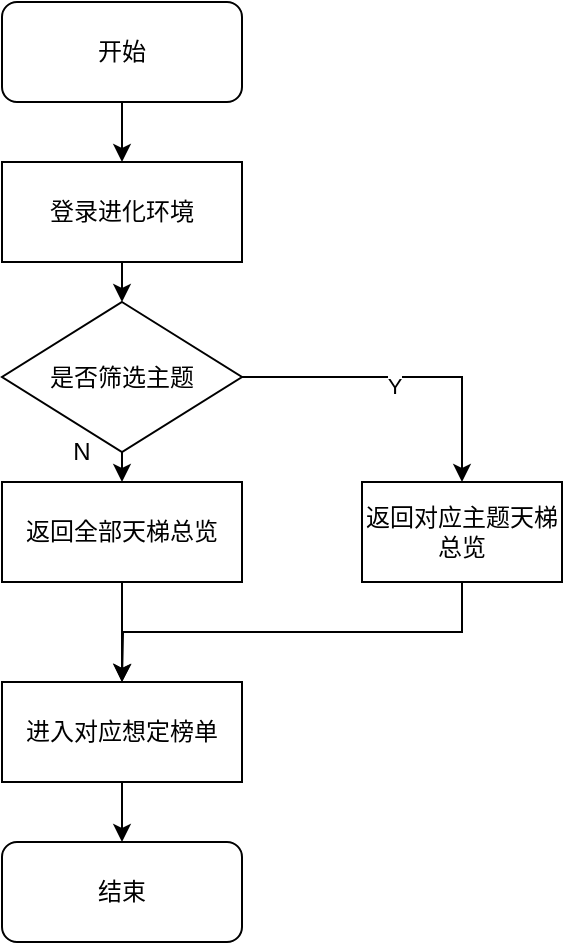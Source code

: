<mxfile version="21.1.7" type="github">
  <diagram name="Page-1" id="y00TK-j6bm-nqAyX7QKQ">
    <mxGraphModel dx="1369" dy="809" grid="1" gridSize="10" guides="1" tooltips="1" connect="1" arrows="1" fold="1" page="1" pageScale="1" pageWidth="827" pageHeight="1169" math="0" shadow="0">
      <root>
        <mxCell id="0" />
        <mxCell id="1" parent="0" />
        <mxCell id="wLO2QBgzgp5diKE-0Crk-11" style="edgeStyle=orthogonalEdgeStyle;rounded=0;orthogonalLoop=1;jettySize=auto;html=1;exitX=0.5;exitY=1;exitDx=0;exitDy=0;entryX=0.5;entryY=0;entryDx=0;entryDy=0;" edge="1" parent="1" source="wLO2QBgzgp5diKE-0Crk-9" target="wLO2QBgzgp5diKE-0Crk-10">
          <mxGeometry relative="1" as="geometry" />
        </mxCell>
        <mxCell id="wLO2QBgzgp5diKE-0Crk-9" value="开始" style="rounded=1;whiteSpace=wrap;html=1;" vertex="1" parent="1">
          <mxGeometry x="320" y="420" width="120" height="50" as="geometry" />
        </mxCell>
        <mxCell id="wLO2QBgzgp5diKE-0Crk-16" style="edgeStyle=orthogonalEdgeStyle;rounded=0;orthogonalLoop=1;jettySize=auto;html=1;exitX=0.5;exitY=1;exitDx=0;exitDy=0;entryX=0.5;entryY=0;entryDx=0;entryDy=0;" edge="1" parent="1" source="wLO2QBgzgp5diKE-0Crk-10" target="wLO2QBgzgp5diKE-0Crk-12">
          <mxGeometry relative="1" as="geometry" />
        </mxCell>
        <mxCell id="wLO2QBgzgp5diKE-0Crk-10" value="登录进化环境" style="rounded=0;whiteSpace=wrap;html=1;" vertex="1" parent="1">
          <mxGeometry x="320" y="500" width="120" height="50" as="geometry" />
        </mxCell>
        <mxCell id="wLO2QBgzgp5diKE-0Crk-17" style="edgeStyle=orthogonalEdgeStyle;rounded=0;orthogonalLoop=1;jettySize=auto;html=1;exitX=0.5;exitY=1;exitDx=0;exitDy=0;entryX=0.5;entryY=0;entryDx=0;entryDy=0;" edge="1" parent="1" source="wLO2QBgzgp5diKE-0Crk-12" target="wLO2QBgzgp5diKE-0Crk-13">
          <mxGeometry relative="1" as="geometry" />
        </mxCell>
        <mxCell id="wLO2QBgzgp5diKE-0Crk-19" style="edgeStyle=orthogonalEdgeStyle;rounded=0;orthogonalLoop=1;jettySize=auto;html=1;exitX=1;exitY=0.5;exitDx=0;exitDy=0;entryX=0.5;entryY=0;entryDx=0;entryDy=0;" edge="1" parent="1" source="wLO2QBgzgp5diKE-0Crk-12" target="wLO2QBgzgp5diKE-0Crk-14">
          <mxGeometry relative="1" as="geometry" />
        </mxCell>
        <mxCell id="wLO2QBgzgp5diKE-0Crk-24" value="Y" style="edgeLabel;html=1;align=center;verticalAlign=middle;resizable=0;points=[];" vertex="1" connectable="0" parent="wLO2QBgzgp5diKE-0Crk-19">
          <mxGeometry x="-0.065" y="-3" relative="1" as="geometry">
            <mxPoint y="1" as="offset" />
          </mxGeometry>
        </mxCell>
        <mxCell id="wLO2QBgzgp5diKE-0Crk-12" value="是否筛选主题" style="rhombus;whiteSpace=wrap;html=1;" vertex="1" parent="1">
          <mxGeometry x="320" y="570" width="120" height="75" as="geometry" />
        </mxCell>
        <mxCell id="wLO2QBgzgp5diKE-0Crk-18" style="edgeStyle=orthogonalEdgeStyle;rounded=0;orthogonalLoop=1;jettySize=auto;html=1;exitX=0.5;exitY=1;exitDx=0;exitDy=0;entryX=0.5;entryY=0;entryDx=0;entryDy=0;" edge="1" parent="1" source="wLO2QBgzgp5diKE-0Crk-13">
          <mxGeometry relative="1" as="geometry">
            <mxPoint x="380" y="760" as="targetPoint" />
          </mxGeometry>
        </mxCell>
        <mxCell id="wLO2QBgzgp5diKE-0Crk-13" value="返回全部天梯总览" style="rounded=0;whiteSpace=wrap;html=1;" vertex="1" parent="1">
          <mxGeometry x="320" y="660" width="120" height="50" as="geometry" />
        </mxCell>
        <mxCell id="wLO2QBgzgp5diKE-0Crk-20" style="edgeStyle=orthogonalEdgeStyle;rounded=0;orthogonalLoop=1;jettySize=auto;html=1;exitX=0.5;exitY=1;exitDx=0;exitDy=0;entryX=0.5;entryY=0;entryDx=0;entryDy=0;" edge="1" parent="1" source="wLO2QBgzgp5diKE-0Crk-14">
          <mxGeometry relative="1" as="geometry">
            <mxPoint x="380" y="760" as="targetPoint" />
          </mxGeometry>
        </mxCell>
        <mxCell id="wLO2QBgzgp5diKE-0Crk-14" value="返回对应主题天梯总览" style="rounded=0;whiteSpace=wrap;html=1;" vertex="1" parent="1">
          <mxGeometry x="500" y="660" width="100" height="50" as="geometry" />
        </mxCell>
        <mxCell id="wLO2QBgzgp5diKE-0Crk-23" style="edgeStyle=orthogonalEdgeStyle;rounded=0;orthogonalLoop=1;jettySize=auto;html=1;exitX=0.5;exitY=1;exitDx=0;exitDy=0;entryX=0.5;entryY=0;entryDx=0;entryDy=0;" edge="1" parent="1" source="wLO2QBgzgp5diKE-0Crk-21" target="wLO2QBgzgp5diKE-0Crk-22">
          <mxGeometry relative="1" as="geometry" />
        </mxCell>
        <mxCell id="wLO2QBgzgp5diKE-0Crk-21" value="进入对应想定榜单" style="rounded=0;whiteSpace=wrap;html=1;" vertex="1" parent="1">
          <mxGeometry x="320" y="760" width="120" height="50" as="geometry" />
        </mxCell>
        <mxCell id="wLO2QBgzgp5diKE-0Crk-22" value="结束" style="rounded=1;whiteSpace=wrap;html=1;" vertex="1" parent="1">
          <mxGeometry x="320" y="840" width="120" height="50" as="geometry" />
        </mxCell>
        <mxCell id="wLO2QBgzgp5diKE-0Crk-26" value="N" style="text;html=1;strokeColor=none;fillColor=none;align=center;verticalAlign=middle;whiteSpace=wrap;rounded=0;" vertex="1" parent="1">
          <mxGeometry x="330" y="630" width="60" height="30" as="geometry" />
        </mxCell>
      </root>
    </mxGraphModel>
  </diagram>
</mxfile>
